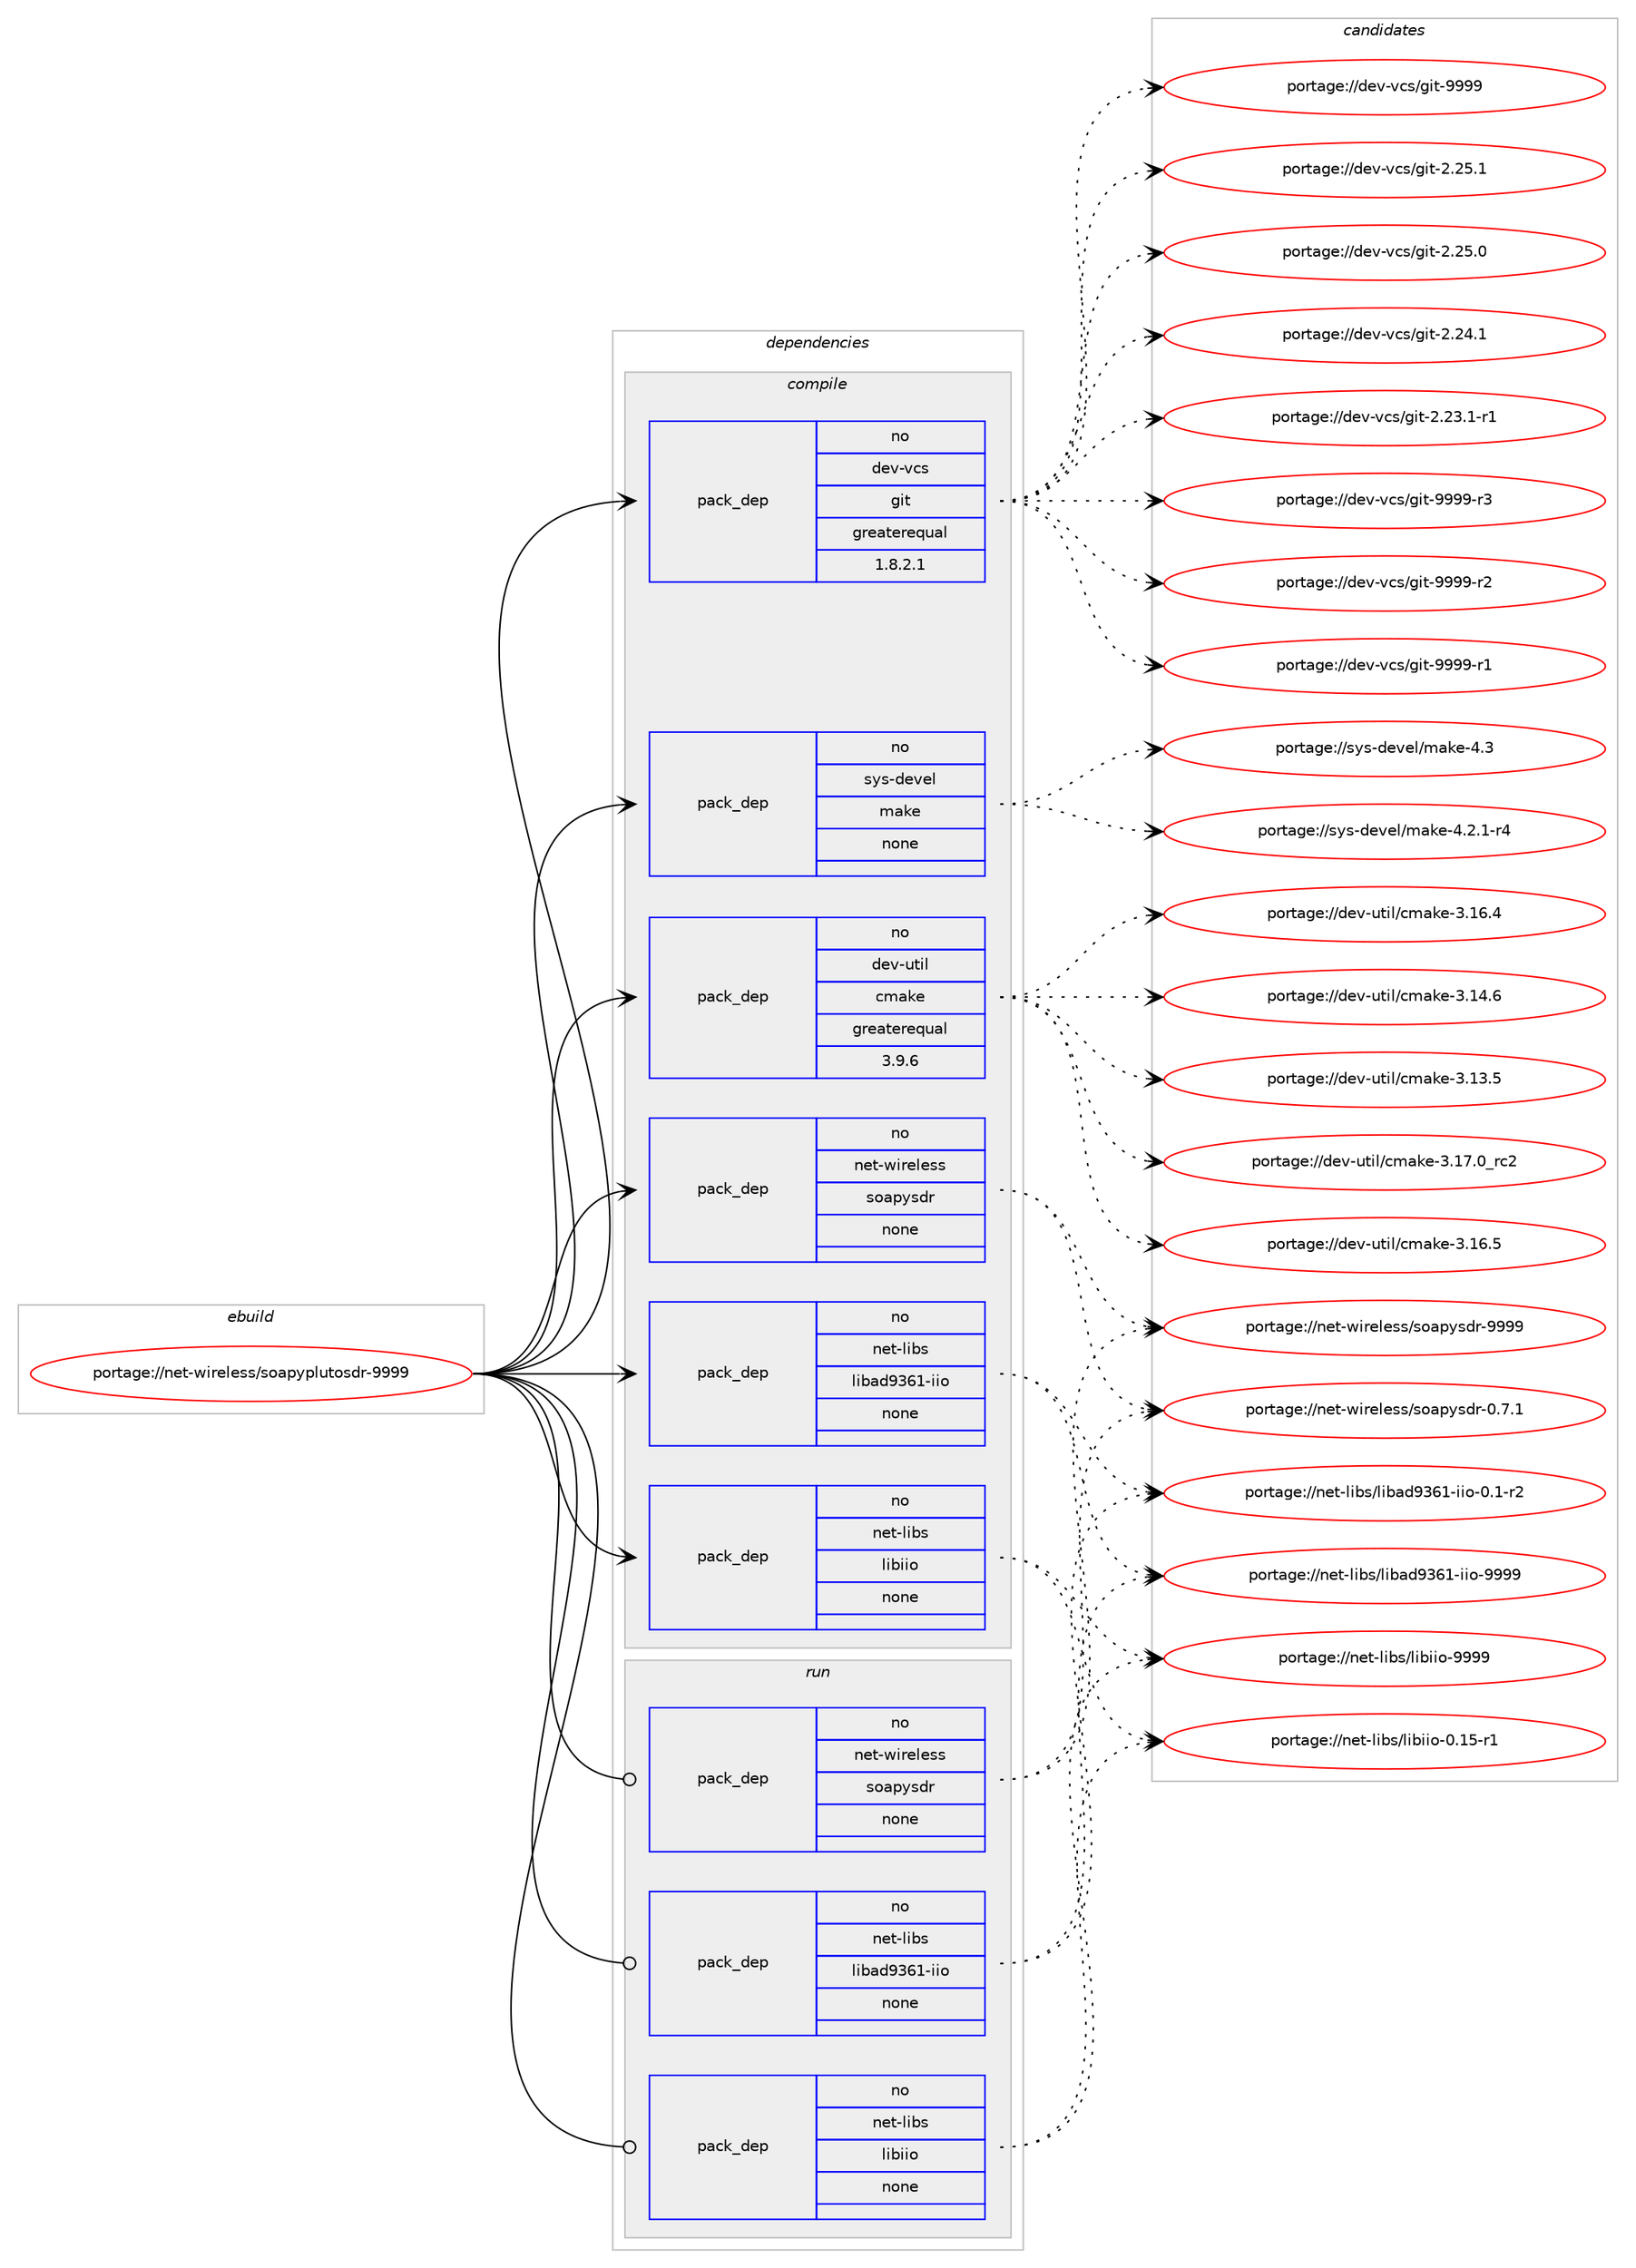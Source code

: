 digraph prolog {

# *************
# Graph options
# *************

newrank=true;
concentrate=true;
compound=true;
graph [rankdir=LR,fontname=Helvetica,fontsize=10,ranksep=1.5];#, ranksep=2.5, nodesep=0.2];
edge  [arrowhead=vee];
node  [fontname=Helvetica,fontsize=10];

# **********
# The ebuild
# **********

subgraph cluster_leftcol {
color=gray;
rank=same;
label=<<i>ebuild</i>>;
id [label="portage://net-wireless/soapyplutosdr-9999", color=red, width=4, href="../net-wireless/soapyplutosdr-9999.svg"];
}

# ****************
# The dependencies
# ****************

subgraph cluster_midcol {
color=gray;
label=<<i>dependencies</i>>;
subgraph cluster_compile {
fillcolor="#eeeeee";
style=filled;
label=<<i>compile</i>>;
subgraph pack36842 {
dependency46075 [label=<<TABLE BORDER="0" CELLBORDER="1" CELLSPACING="0" CELLPADDING="4" WIDTH="220"><TR><TD ROWSPAN="6" CELLPADDING="30">pack_dep</TD></TR><TR><TD WIDTH="110">no</TD></TR><TR><TD>dev-util</TD></TR><TR><TD>cmake</TD></TR><TR><TD>greaterequal</TD></TR><TR><TD>3.9.6</TD></TR></TABLE>>, shape=none, color=blue];
}
id:e -> dependency46075:w [weight=20,style="solid",arrowhead="vee"];
subgraph pack36843 {
dependency46076 [label=<<TABLE BORDER="0" CELLBORDER="1" CELLSPACING="0" CELLPADDING="4" WIDTH="220"><TR><TD ROWSPAN="6" CELLPADDING="30">pack_dep</TD></TR><TR><TD WIDTH="110">no</TD></TR><TR><TD>dev-vcs</TD></TR><TR><TD>git</TD></TR><TR><TD>greaterequal</TD></TR><TR><TD>1.8.2.1</TD></TR></TABLE>>, shape=none, color=blue];
}
id:e -> dependency46076:w [weight=20,style="solid",arrowhead="vee"];
subgraph pack36844 {
dependency46077 [label=<<TABLE BORDER="0" CELLBORDER="1" CELLSPACING="0" CELLPADDING="4" WIDTH="220"><TR><TD ROWSPAN="6" CELLPADDING="30">pack_dep</TD></TR><TR><TD WIDTH="110">no</TD></TR><TR><TD>net-libs</TD></TR><TR><TD>libad9361-iio</TD></TR><TR><TD>none</TD></TR><TR><TD></TD></TR></TABLE>>, shape=none, color=blue];
}
id:e -> dependency46077:w [weight=20,style="solid",arrowhead="vee"];
subgraph pack36845 {
dependency46078 [label=<<TABLE BORDER="0" CELLBORDER="1" CELLSPACING="0" CELLPADDING="4" WIDTH="220"><TR><TD ROWSPAN="6" CELLPADDING="30">pack_dep</TD></TR><TR><TD WIDTH="110">no</TD></TR><TR><TD>net-libs</TD></TR><TR><TD>libiio</TD></TR><TR><TD>none</TD></TR><TR><TD></TD></TR></TABLE>>, shape=none, color=blue];
}
id:e -> dependency46078:w [weight=20,style="solid",arrowhead="vee"];
subgraph pack36846 {
dependency46079 [label=<<TABLE BORDER="0" CELLBORDER="1" CELLSPACING="0" CELLPADDING="4" WIDTH="220"><TR><TD ROWSPAN="6" CELLPADDING="30">pack_dep</TD></TR><TR><TD WIDTH="110">no</TD></TR><TR><TD>net-wireless</TD></TR><TR><TD>soapysdr</TD></TR><TR><TD>none</TD></TR><TR><TD></TD></TR></TABLE>>, shape=none, color=blue];
}
id:e -> dependency46079:w [weight=20,style="solid",arrowhead="vee"];
subgraph pack36847 {
dependency46080 [label=<<TABLE BORDER="0" CELLBORDER="1" CELLSPACING="0" CELLPADDING="4" WIDTH="220"><TR><TD ROWSPAN="6" CELLPADDING="30">pack_dep</TD></TR><TR><TD WIDTH="110">no</TD></TR><TR><TD>sys-devel</TD></TR><TR><TD>make</TD></TR><TR><TD>none</TD></TR><TR><TD></TD></TR></TABLE>>, shape=none, color=blue];
}
id:e -> dependency46080:w [weight=20,style="solid",arrowhead="vee"];
}
subgraph cluster_compileandrun {
fillcolor="#eeeeee";
style=filled;
label=<<i>compile and run</i>>;
}
subgraph cluster_run {
fillcolor="#eeeeee";
style=filled;
label=<<i>run</i>>;
subgraph pack36848 {
dependency46081 [label=<<TABLE BORDER="0" CELLBORDER="1" CELLSPACING="0" CELLPADDING="4" WIDTH="220"><TR><TD ROWSPAN="6" CELLPADDING="30">pack_dep</TD></TR><TR><TD WIDTH="110">no</TD></TR><TR><TD>net-libs</TD></TR><TR><TD>libad9361-iio</TD></TR><TR><TD>none</TD></TR><TR><TD></TD></TR></TABLE>>, shape=none, color=blue];
}
id:e -> dependency46081:w [weight=20,style="solid",arrowhead="odot"];
subgraph pack36849 {
dependency46082 [label=<<TABLE BORDER="0" CELLBORDER="1" CELLSPACING="0" CELLPADDING="4" WIDTH="220"><TR><TD ROWSPAN="6" CELLPADDING="30">pack_dep</TD></TR><TR><TD WIDTH="110">no</TD></TR><TR><TD>net-libs</TD></TR><TR><TD>libiio</TD></TR><TR><TD>none</TD></TR><TR><TD></TD></TR></TABLE>>, shape=none, color=blue];
}
id:e -> dependency46082:w [weight=20,style="solid",arrowhead="odot"];
subgraph pack36850 {
dependency46083 [label=<<TABLE BORDER="0" CELLBORDER="1" CELLSPACING="0" CELLPADDING="4" WIDTH="220"><TR><TD ROWSPAN="6" CELLPADDING="30">pack_dep</TD></TR><TR><TD WIDTH="110">no</TD></TR><TR><TD>net-wireless</TD></TR><TR><TD>soapysdr</TD></TR><TR><TD>none</TD></TR><TR><TD></TD></TR></TABLE>>, shape=none, color=blue];
}
id:e -> dependency46083:w [weight=20,style="solid",arrowhead="odot"];
}
}

# **************
# The candidates
# **************

subgraph cluster_choices {
rank=same;
color=gray;
label=<<i>candidates</i>>;

subgraph choice36842 {
color=black;
nodesep=1;
choice1001011184511711610510847991099710710145514649554648951149950 [label="portage://dev-util/cmake-3.17.0_rc2", color=red, width=4,href="../dev-util/cmake-3.17.0_rc2.svg"];
choice1001011184511711610510847991099710710145514649544653 [label="portage://dev-util/cmake-3.16.5", color=red, width=4,href="../dev-util/cmake-3.16.5.svg"];
choice1001011184511711610510847991099710710145514649544652 [label="portage://dev-util/cmake-3.16.4", color=red, width=4,href="../dev-util/cmake-3.16.4.svg"];
choice1001011184511711610510847991099710710145514649524654 [label="portage://dev-util/cmake-3.14.6", color=red, width=4,href="../dev-util/cmake-3.14.6.svg"];
choice1001011184511711610510847991099710710145514649514653 [label="portage://dev-util/cmake-3.13.5", color=red, width=4,href="../dev-util/cmake-3.13.5.svg"];
dependency46075:e -> choice1001011184511711610510847991099710710145514649554648951149950:w [style=dotted,weight="100"];
dependency46075:e -> choice1001011184511711610510847991099710710145514649544653:w [style=dotted,weight="100"];
dependency46075:e -> choice1001011184511711610510847991099710710145514649544652:w [style=dotted,weight="100"];
dependency46075:e -> choice1001011184511711610510847991099710710145514649524654:w [style=dotted,weight="100"];
dependency46075:e -> choice1001011184511711610510847991099710710145514649514653:w [style=dotted,weight="100"];
}
subgraph choice36843 {
color=black;
nodesep=1;
choice10010111845118991154710310511645575757574511451 [label="portage://dev-vcs/git-9999-r3", color=red, width=4,href="../dev-vcs/git-9999-r3.svg"];
choice10010111845118991154710310511645575757574511450 [label="portage://dev-vcs/git-9999-r2", color=red, width=4,href="../dev-vcs/git-9999-r2.svg"];
choice10010111845118991154710310511645575757574511449 [label="portage://dev-vcs/git-9999-r1", color=red, width=4,href="../dev-vcs/git-9999-r1.svg"];
choice1001011184511899115471031051164557575757 [label="portage://dev-vcs/git-9999", color=red, width=4,href="../dev-vcs/git-9999.svg"];
choice10010111845118991154710310511645504650534649 [label="portage://dev-vcs/git-2.25.1", color=red, width=4,href="../dev-vcs/git-2.25.1.svg"];
choice10010111845118991154710310511645504650534648 [label="portage://dev-vcs/git-2.25.0", color=red, width=4,href="../dev-vcs/git-2.25.0.svg"];
choice10010111845118991154710310511645504650524649 [label="portage://dev-vcs/git-2.24.1", color=red, width=4,href="../dev-vcs/git-2.24.1.svg"];
choice100101118451189911547103105116455046505146494511449 [label="portage://dev-vcs/git-2.23.1-r1", color=red, width=4,href="../dev-vcs/git-2.23.1-r1.svg"];
dependency46076:e -> choice10010111845118991154710310511645575757574511451:w [style=dotted,weight="100"];
dependency46076:e -> choice10010111845118991154710310511645575757574511450:w [style=dotted,weight="100"];
dependency46076:e -> choice10010111845118991154710310511645575757574511449:w [style=dotted,weight="100"];
dependency46076:e -> choice1001011184511899115471031051164557575757:w [style=dotted,weight="100"];
dependency46076:e -> choice10010111845118991154710310511645504650534649:w [style=dotted,weight="100"];
dependency46076:e -> choice10010111845118991154710310511645504650534648:w [style=dotted,weight="100"];
dependency46076:e -> choice10010111845118991154710310511645504650524649:w [style=dotted,weight="100"];
dependency46076:e -> choice100101118451189911547103105116455046505146494511449:w [style=dotted,weight="100"];
}
subgraph choice36844 {
color=black;
nodesep=1;
choice110101116451081059811547108105989710057515449451051051114557575757 [label="portage://net-libs/libad9361-iio-9999", color=red, width=4,href="../net-libs/libad9361-iio-9999.svg"];
choice11010111645108105981154710810598971005751544945105105111454846494511450 [label="portage://net-libs/libad9361-iio-0.1-r2", color=red, width=4,href="../net-libs/libad9361-iio-0.1-r2.svg"];
dependency46077:e -> choice110101116451081059811547108105989710057515449451051051114557575757:w [style=dotted,weight="100"];
dependency46077:e -> choice11010111645108105981154710810598971005751544945105105111454846494511450:w [style=dotted,weight="100"];
}
subgraph choice36845 {
color=black;
nodesep=1;
choice110101116451081059811547108105981051051114557575757 [label="portage://net-libs/libiio-9999", color=red, width=4,href="../net-libs/libiio-9999.svg"];
choice1101011164510810598115471081059810510511145484649534511449 [label="portage://net-libs/libiio-0.15-r1", color=red, width=4,href="../net-libs/libiio-0.15-r1.svg"];
dependency46078:e -> choice110101116451081059811547108105981051051114557575757:w [style=dotted,weight="100"];
dependency46078:e -> choice1101011164510810598115471081059810510511145484649534511449:w [style=dotted,weight="100"];
}
subgraph choice36846 {
color=black;
nodesep=1;
choice1101011164511910511410110810111511547115111971121211151001144557575757 [label="portage://net-wireless/soapysdr-9999", color=red, width=4,href="../net-wireless/soapysdr-9999.svg"];
choice110101116451191051141011081011151154711511197112121115100114454846554649 [label="portage://net-wireless/soapysdr-0.7.1", color=red, width=4,href="../net-wireless/soapysdr-0.7.1.svg"];
dependency46079:e -> choice1101011164511910511410110810111511547115111971121211151001144557575757:w [style=dotted,weight="100"];
dependency46079:e -> choice110101116451191051141011081011151154711511197112121115100114454846554649:w [style=dotted,weight="100"];
}
subgraph choice36847 {
color=black;
nodesep=1;
choice11512111545100101118101108471099710710145524651 [label="portage://sys-devel/make-4.3", color=red, width=4,href="../sys-devel/make-4.3.svg"];
choice1151211154510010111810110847109971071014552465046494511452 [label="portage://sys-devel/make-4.2.1-r4", color=red, width=4,href="../sys-devel/make-4.2.1-r4.svg"];
dependency46080:e -> choice11512111545100101118101108471099710710145524651:w [style=dotted,weight="100"];
dependency46080:e -> choice1151211154510010111810110847109971071014552465046494511452:w [style=dotted,weight="100"];
}
subgraph choice36848 {
color=black;
nodesep=1;
choice110101116451081059811547108105989710057515449451051051114557575757 [label="portage://net-libs/libad9361-iio-9999", color=red, width=4,href="../net-libs/libad9361-iio-9999.svg"];
choice11010111645108105981154710810598971005751544945105105111454846494511450 [label="portage://net-libs/libad9361-iio-0.1-r2", color=red, width=4,href="../net-libs/libad9361-iio-0.1-r2.svg"];
dependency46081:e -> choice110101116451081059811547108105989710057515449451051051114557575757:w [style=dotted,weight="100"];
dependency46081:e -> choice11010111645108105981154710810598971005751544945105105111454846494511450:w [style=dotted,weight="100"];
}
subgraph choice36849 {
color=black;
nodesep=1;
choice110101116451081059811547108105981051051114557575757 [label="portage://net-libs/libiio-9999", color=red, width=4,href="../net-libs/libiio-9999.svg"];
choice1101011164510810598115471081059810510511145484649534511449 [label="portage://net-libs/libiio-0.15-r1", color=red, width=4,href="../net-libs/libiio-0.15-r1.svg"];
dependency46082:e -> choice110101116451081059811547108105981051051114557575757:w [style=dotted,weight="100"];
dependency46082:e -> choice1101011164510810598115471081059810510511145484649534511449:w [style=dotted,weight="100"];
}
subgraph choice36850 {
color=black;
nodesep=1;
choice1101011164511910511410110810111511547115111971121211151001144557575757 [label="portage://net-wireless/soapysdr-9999", color=red, width=4,href="../net-wireless/soapysdr-9999.svg"];
choice110101116451191051141011081011151154711511197112121115100114454846554649 [label="portage://net-wireless/soapysdr-0.7.1", color=red, width=4,href="../net-wireless/soapysdr-0.7.1.svg"];
dependency46083:e -> choice1101011164511910511410110810111511547115111971121211151001144557575757:w [style=dotted,weight="100"];
dependency46083:e -> choice110101116451191051141011081011151154711511197112121115100114454846554649:w [style=dotted,weight="100"];
}
}

}
